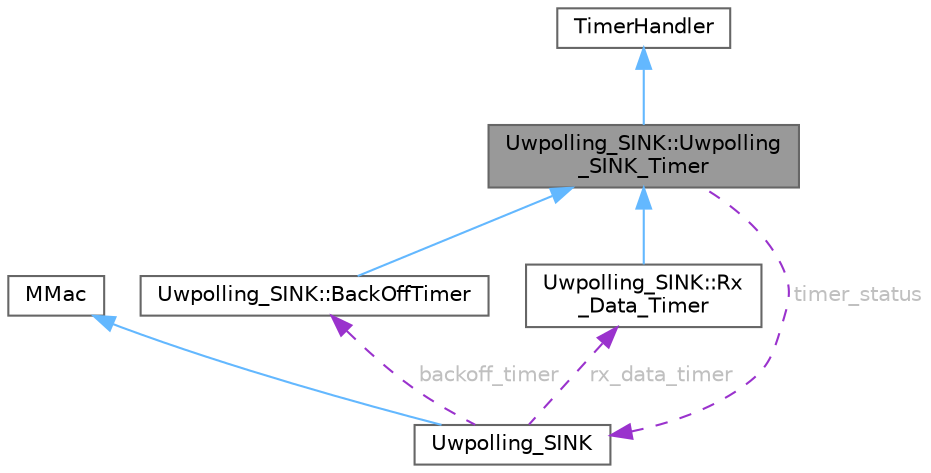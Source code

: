 digraph "Uwpolling_SINK::Uwpolling_SINK_Timer"
{
 // LATEX_PDF_SIZE
  bgcolor="transparent";
  edge [fontname=Helvetica,fontsize=10,labelfontname=Helvetica,labelfontsize=10];
  node [fontname=Helvetica,fontsize=10,shape=box,height=0.2,width=0.4];
  Node1 [id="Node000001",label="Uwpolling_SINK::Uwpolling\l_SINK_Timer",height=0.2,width=0.4,color="gray40", fillcolor="grey60", style="filled", fontcolor="black",tooltip="Class that describes the timer in the SINK."];
  Node2 -> Node1 [id="edge1_Node000001_Node000002",dir="back",color="steelblue1",style="solid",tooltip=" "];
  Node2 [id="Node000002",label="TimerHandler",height=0.2,width=0.4,color="gray40", fillcolor="white", style="filled",tooltip=" "];
  Node3 -> Node1 [id="edge2_Node000001_Node000003",dir="back",color="darkorchid3",style="dashed",tooltip=" ",label=" timer_status",fontcolor="grey" ];
  Node3 [id="Node000003",label="Uwpolling_SINK",height=0.2,width=0.4,color="gray40", fillcolor="white", style="filled",URL="$classUwpolling__SINK.html",tooltip="Class used to represents the UWPOLLING MAC layer of a node."];
  Node4 -> Node3 [id="edge3_Node000003_Node000004",dir="back",color="steelblue1",style="solid",tooltip=" "];
  Node4 [id="Node000004",label="MMac",height=0.2,width=0.4,color="gray40", fillcolor="white", style="filled",tooltip=" "];
  Node5 -> Node3 [id="edge4_Node000003_Node000005",dir="back",color="darkorchid3",style="dashed",tooltip=" ",label=" backoff_timer",fontcolor="grey" ];
  Node5 [id="Node000005",label="Uwpolling_SINK::BackOffTimer",height=0.2,width=0.4,color="gray40", fillcolor="white", style="filled",URL="$classUwpolling__SINK_1_1BackOffTimer.html",tooltip="Class (inherited from Uwpolling_SINK_Timer) used to handle the time of backoff of the node before tra..."];
  Node1 -> Node5 [id="edge5_Node000005_Node000001",dir="back",color="steelblue1",style="solid",tooltip=" "];
  Node6 -> Node3 [id="edge6_Node000003_Node000006",dir="back",color="darkorchid3",style="dashed",tooltip=" ",label=" rx_data_timer",fontcolor="grey" ];
  Node6 [id="Node000006",label="Uwpolling_SINK::Rx\l_Data_Timer",height=0.2,width=0.4,color="gray40", fillcolor="white", style="filled",URL="$classUwpolling__SINK_1_1Rx__Data__Timer.html",tooltip="Class (inherited from Uwpolling_SINK_Timer) used to handle the time in which the NODE wait for the DA..."];
  Node1 -> Node6 [id="edge7_Node000006_Node000001",dir="back",color="steelblue1",style="solid",tooltip=" "];
}
